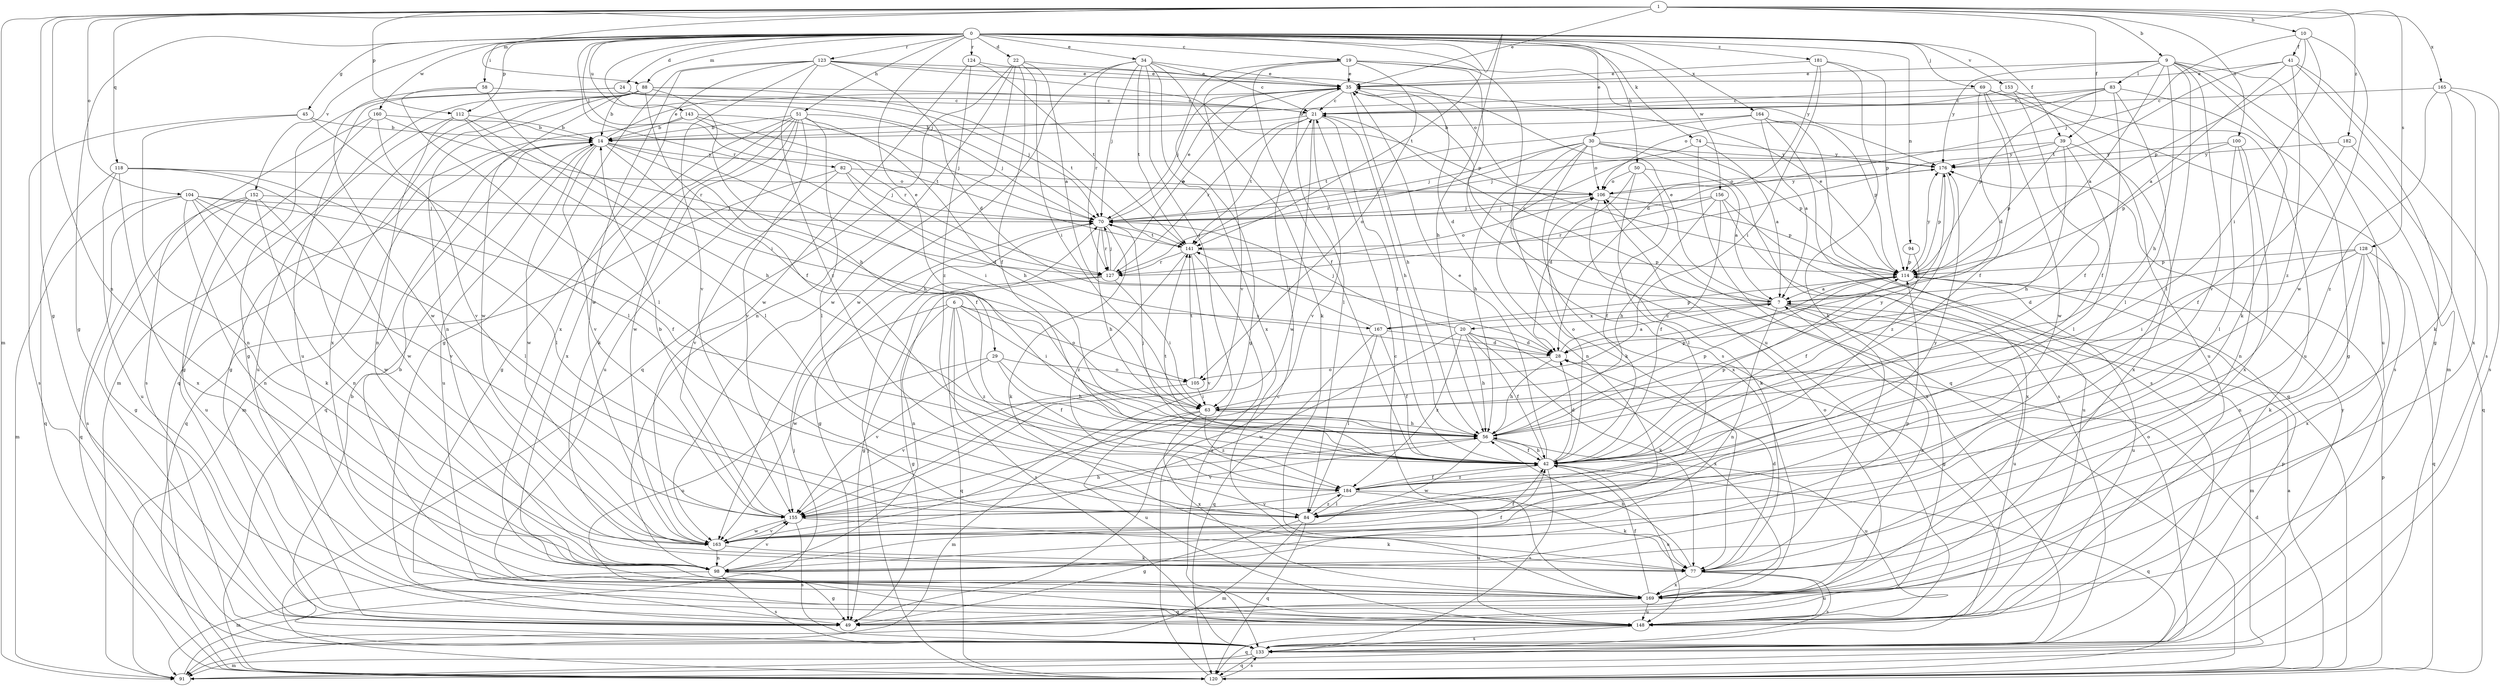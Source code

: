 strict digraph  {
0;
1;
6;
7;
9;
10;
14;
19;
20;
21;
22;
24;
28;
29;
30;
34;
35;
39;
41;
42;
45;
49;
50;
51;
56;
58;
63;
69;
70;
74;
77;
82;
83;
84;
88;
91;
94;
98;
100;
104;
105;
106;
112;
114;
118;
120;
123;
124;
127;
128;
133;
141;
143;
148;
152;
153;
155;
156;
160;
163;
164;
165;
167;
169;
176;
181;
182;
184;
0 -> 19  [label=c];
0 -> 22  [label=d];
0 -> 24  [label=d];
0 -> 29  [label=e];
0 -> 30  [label=e];
0 -> 34  [label=e];
0 -> 39  [label=f];
0 -> 45  [label=g];
0 -> 49  [label=g];
0 -> 50  [label=h];
0 -> 51  [label=h];
0 -> 56  [label=h];
0 -> 58  [label=i];
0 -> 69  [label=j];
0 -> 70  [label=j];
0 -> 74  [label=k];
0 -> 82  [label=l];
0 -> 88  [label=m];
0 -> 94  [label=n];
0 -> 112  [label=p];
0 -> 123  [label=r];
0 -> 124  [label=r];
0 -> 127  [label=r];
0 -> 141  [label=t];
0 -> 143  [label=u];
0 -> 152  [label=v];
0 -> 153  [label=v];
0 -> 156  [label=w];
0 -> 160  [label=w];
0 -> 164  [label=x];
0 -> 181  [label=z];
1 -> 9  [label=b];
1 -> 10  [label=b];
1 -> 35  [label=e];
1 -> 39  [label=f];
1 -> 49  [label=g];
1 -> 88  [label=m];
1 -> 91  [label=m];
1 -> 98  [label=n];
1 -> 100  [label=o];
1 -> 104  [label=o];
1 -> 112  [label=p];
1 -> 118  [label=q];
1 -> 128  [label=s];
1 -> 165  [label=x];
1 -> 182  [label=z];
6 -> 49  [label=g];
6 -> 63  [label=i];
6 -> 105  [label=o];
6 -> 120  [label=q];
6 -> 133  [label=s];
6 -> 163  [label=w];
6 -> 167  [label=x];
6 -> 184  [label=z];
7 -> 20  [label=c];
7 -> 21  [label=c];
7 -> 35  [label=e];
7 -> 49  [label=g];
7 -> 91  [label=m];
7 -> 98  [label=n];
7 -> 148  [label=u];
7 -> 167  [label=x];
9 -> 7  [label=a];
9 -> 35  [label=e];
9 -> 56  [label=h];
9 -> 77  [label=k];
9 -> 83  [label=l];
9 -> 84  [label=l];
9 -> 91  [label=m];
9 -> 148  [label=u];
9 -> 155  [label=v];
9 -> 176  [label=y];
10 -> 41  [label=f];
10 -> 63  [label=i];
10 -> 70  [label=j];
10 -> 114  [label=p];
10 -> 163  [label=w];
14 -> 35  [label=e];
14 -> 42  [label=f];
14 -> 56  [label=h];
14 -> 63  [label=i];
14 -> 91  [label=m];
14 -> 120  [label=q];
14 -> 148  [label=u];
14 -> 155  [label=v];
14 -> 163  [label=w];
14 -> 176  [label=y];
19 -> 35  [label=e];
19 -> 42  [label=f];
19 -> 49  [label=g];
19 -> 105  [label=o];
19 -> 133  [label=s];
19 -> 148  [label=u];
19 -> 155  [label=v];
19 -> 176  [label=y];
20 -> 28  [label=d];
20 -> 42  [label=f];
20 -> 56  [label=h];
20 -> 70  [label=j];
20 -> 77  [label=k];
20 -> 163  [label=w];
20 -> 169  [label=x];
20 -> 184  [label=z];
21 -> 14  [label=b];
21 -> 42  [label=f];
21 -> 56  [label=h];
21 -> 127  [label=r];
21 -> 141  [label=t];
21 -> 155  [label=v];
21 -> 163  [label=w];
22 -> 7  [label=a];
22 -> 35  [label=e];
22 -> 42  [label=f];
22 -> 63  [label=i];
22 -> 98  [label=n];
22 -> 120  [label=q];
22 -> 163  [label=w];
24 -> 21  [label=c];
24 -> 49  [label=g];
24 -> 70  [label=j];
24 -> 148  [label=u];
28 -> 7  [label=a];
28 -> 56  [label=h];
28 -> 105  [label=o];
29 -> 42  [label=f];
29 -> 56  [label=h];
29 -> 105  [label=o];
29 -> 148  [label=u];
29 -> 155  [label=v];
30 -> 56  [label=h];
30 -> 70  [label=j];
30 -> 77  [label=k];
30 -> 106  [label=o];
30 -> 114  [label=p];
30 -> 127  [label=r];
30 -> 133  [label=s];
30 -> 169  [label=x];
30 -> 176  [label=y];
34 -> 21  [label=c];
34 -> 35  [label=e];
34 -> 63  [label=i];
34 -> 70  [label=j];
34 -> 77  [label=k];
34 -> 127  [label=r];
34 -> 141  [label=t];
34 -> 163  [label=w];
34 -> 169  [label=x];
35 -> 21  [label=c];
35 -> 28  [label=d];
35 -> 56  [label=h];
35 -> 70  [label=j];
35 -> 84  [label=l];
35 -> 120  [label=q];
39 -> 56  [label=h];
39 -> 70  [label=j];
39 -> 84  [label=l];
39 -> 114  [label=p];
39 -> 169  [label=x];
39 -> 176  [label=y];
41 -> 7  [label=a];
41 -> 35  [label=e];
41 -> 49  [label=g];
41 -> 133  [label=s];
41 -> 141  [label=t];
41 -> 184  [label=z];
42 -> 28  [label=d];
42 -> 35  [label=e];
42 -> 56  [label=h];
42 -> 70  [label=j];
42 -> 106  [label=o];
42 -> 114  [label=p];
42 -> 120  [label=q];
42 -> 133  [label=s];
42 -> 141  [label=t];
42 -> 148  [label=u];
42 -> 184  [label=z];
45 -> 14  [label=b];
45 -> 84  [label=l];
45 -> 98  [label=n];
45 -> 133  [label=s];
49 -> 106  [label=o];
50 -> 7  [label=a];
50 -> 28  [label=d];
50 -> 42  [label=f];
50 -> 84  [label=l];
50 -> 106  [label=o];
51 -> 14  [label=b];
51 -> 49  [label=g];
51 -> 56  [label=h];
51 -> 70  [label=j];
51 -> 77  [label=k];
51 -> 84  [label=l];
51 -> 148  [label=u];
51 -> 155  [label=v];
51 -> 163  [label=w];
51 -> 169  [label=x];
56 -> 42  [label=f];
56 -> 114  [label=p];
56 -> 148  [label=u];
56 -> 155  [label=v];
56 -> 163  [label=w];
56 -> 176  [label=y];
58 -> 21  [label=c];
58 -> 63  [label=i];
58 -> 84  [label=l];
58 -> 163  [label=w];
63 -> 56  [label=h];
63 -> 91  [label=m];
63 -> 114  [label=p];
63 -> 148  [label=u];
63 -> 169  [label=x];
63 -> 184  [label=z];
69 -> 21  [label=c];
69 -> 28  [label=d];
69 -> 42  [label=f];
69 -> 133  [label=s];
69 -> 148  [label=u];
69 -> 163  [label=w];
70 -> 35  [label=e];
70 -> 49  [label=g];
70 -> 56  [label=h];
70 -> 77  [label=k];
70 -> 127  [label=r];
70 -> 141  [label=t];
74 -> 7  [label=a];
74 -> 98  [label=n];
74 -> 133  [label=s];
74 -> 176  [label=y];
77 -> 28  [label=d];
77 -> 56  [label=h];
77 -> 133  [label=s];
77 -> 148  [label=u];
77 -> 169  [label=x];
82 -> 28  [label=d];
82 -> 70  [label=j];
82 -> 106  [label=o];
82 -> 120  [label=q];
82 -> 155  [label=v];
83 -> 14  [label=b];
83 -> 21  [label=c];
83 -> 42  [label=f];
83 -> 49  [label=g];
83 -> 84  [label=l];
83 -> 106  [label=o];
83 -> 114  [label=p];
84 -> 49  [label=g];
84 -> 91  [label=m];
84 -> 120  [label=q];
84 -> 176  [label=y];
84 -> 184  [label=z];
88 -> 14  [label=b];
88 -> 21  [label=c];
88 -> 42  [label=f];
88 -> 56  [label=h];
88 -> 91  [label=m];
88 -> 98  [label=n];
88 -> 120  [label=q];
88 -> 141  [label=t];
88 -> 163  [label=w];
88 -> 169  [label=x];
91 -> 70  [label=j];
91 -> 106  [label=o];
94 -> 42  [label=f];
94 -> 114  [label=p];
98 -> 42  [label=f];
98 -> 49  [label=g];
98 -> 91  [label=m];
98 -> 114  [label=p];
98 -> 133  [label=s];
98 -> 155  [label=v];
100 -> 84  [label=l];
100 -> 98  [label=n];
100 -> 114  [label=p];
100 -> 169  [label=x];
100 -> 176  [label=y];
104 -> 42  [label=f];
104 -> 70  [label=j];
104 -> 77  [label=k];
104 -> 84  [label=l];
104 -> 91  [label=m];
104 -> 98  [label=n];
104 -> 120  [label=q];
104 -> 155  [label=v];
105 -> 63  [label=i];
105 -> 141  [label=t];
105 -> 155  [label=v];
106 -> 70  [label=j];
106 -> 77  [label=k];
106 -> 114  [label=p];
106 -> 176  [label=y];
112 -> 14  [label=b];
112 -> 56  [label=h];
112 -> 84  [label=l];
112 -> 98  [label=n];
112 -> 148  [label=u];
114 -> 7  [label=a];
114 -> 35  [label=e];
114 -> 148  [label=u];
114 -> 176  [label=y];
118 -> 84  [label=l];
118 -> 106  [label=o];
118 -> 120  [label=q];
118 -> 148  [label=u];
118 -> 163  [label=w];
118 -> 169  [label=x];
120 -> 7  [label=a];
120 -> 21  [label=c];
120 -> 28  [label=d];
120 -> 70  [label=j];
120 -> 114  [label=p];
120 -> 133  [label=s];
123 -> 28  [label=d];
123 -> 35  [label=e];
123 -> 49  [label=g];
123 -> 106  [label=o];
123 -> 114  [label=p];
123 -> 155  [label=v];
123 -> 163  [label=w];
123 -> 169  [label=x];
123 -> 184  [label=z];
124 -> 35  [label=e];
124 -> 141  [label=t];
124 -> 163  [label=w];
124 -> 184  [label=z];
127 -> 35  [label=e];
127 -> 49  [label=g];
127 -> 63  [label=i];
127 -> 70  [label=j];
127 -> 98  [label=n];
127 -> 106  [label=o];
128 -> 28  [label=d];
128 -> 63  [label=i];
128 -> 77  [label=k];
128 -> 98  [label=n];
128 -> 114  [label=p];
128 -> 120  [label=q];
128 -> 169  [label=x];
133 -> 14  [label=b];
133 -> 91  [label=m];
133 -> 114  [label=p];
133 -> 120  [label=q];
133 -> 176  [label=y];
141 -> 114  [label=p];
141 -> 127  [label=r];
141 -> 133  [label=s];
141 -> 155  [label=v];
141 -> 184  [label=z];
143 -> 14  [label=b];
143 -> 49  [label=g];
143 -> 70  [label=j];
143 -> 127  [label=r];
143 -> 141  [label=t];
148 -> 120  [label=q];
148 -> 133  [label=s];
152 -> 49  [label=g];
152 -> 70  [label=j];
152 -> 98  [label=n];
152 -> 133  [label=s];
152 -> 148  [label=u];
152 -> 163  [label=w];
153 -> 21  [label=c];
153 -> 42  [label=f];
153 -> 148  [label=u];
155 -> 14  [label=b];
155 -> 56  [label=h];
155 -> 77  [label=k];
155 -> 133  [label=s];
155 -> 163  [label=w];
156 -> 42  [label=f];
156 -> 56  [label=h];
156 -> 70  [label=j];
156 -> 127  [label=r];
156 -> 148  [label=u];
156 -> 169  [label=x];
160 -> 14  [label=b];
160 -> 49  [label=g];
160 -> 127  [label=r];
160 -> 133  [label=s];
160 -> 155  [label=v];
163 -> 42  [label=f];
163 -> 77  [label=k];
163 -> 98  [label=n];
163 -> 155  [label=v];
164 -> 7  [label=a];
164 -> 14  [label=b];
164 -> 114  [label=p];
164 -> 120  [label=q];
164 -> 133  [label=s];
164 -> 141  [label=t];
165 -> 21  [label=c];
165 -> 77  [label=k];
165 -> 133  [label=s];
165 -> 169  [label=x];
165 -> 184  [label=z];
167 -> 28  [label=d];
167 -> 42  [label=f];
167 -> 84  [label=l];
167 -> 114  [label=p];
167 -> 120  [label=q];
167 -> 141  [label=t];
169 -> 7  [label=a];
169 -> 14  [label=b];
169 -> 21  [label=c];
169 -> 42  [label=f];
169 -> 49  [label=g];
169 -> 148  [label=u];
176 -> 106  [label=o];
176 -> 114  [label=p];
176 -> 184  [label=z];
181 -> 28  [label=d];
181 -> 35  [label=e];
181 -> 63  [label=i];
181 -> 77  [label=k];
181 -> 114  [label=p];
182 -> 42  [label=f];
182 -> 120  [label=q];
182 -> 176  [label=y];
184 -> 42  [label=f];
184 -> 77  [label=k];
184 -> 84  [label=l];
184 -> 148  [label=u];
184 -> 155  [label=v];
}
